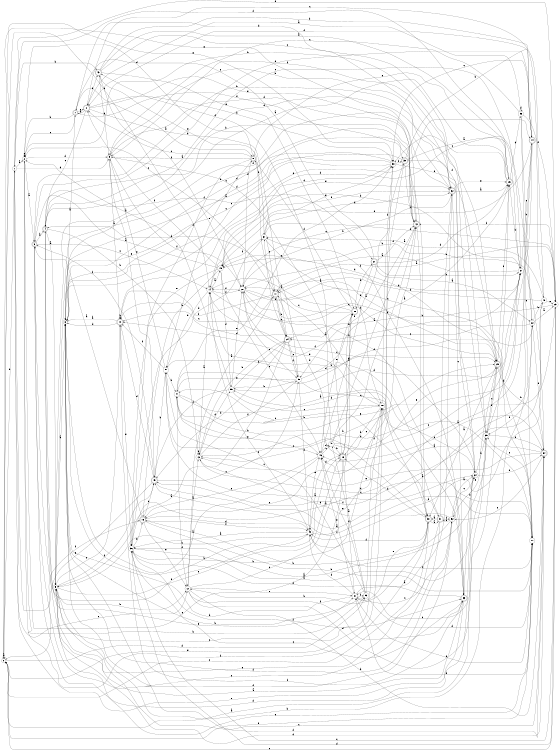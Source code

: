 digraph n46_7 {
__start0 [label="" shape="none"];

rankdir=LR;
size="8,5";

s0 [style="filled", color="black", fillcolor="white" shape="circle", label="0"];
s1 [style="filled", color="black", fillcolor="white" shape="circle", label="1"];
s2 [style="filled", color="black", fillcolor="white" shape="circle", label="2"];
s3 [style="rounded,filled", color="black", fillcolor="white" shape="doublecircle", label="3"];
s4 [style="rounded,filled", color="black", fillcolor="white" shape="doublecircle", label="4"];
s5 [style="filled", color="black", fillcolor="white" shape="circle", label="5"];
s6 [style="filled", color="black", fillcolor="white" shape="circle", label="6"];
s7 [style="rounded,filled", color="black", fillcolor="white" shape="doublecircle", label="7"];
s8 [style="rounded,filled", color="black", fillcolor="white" shape="doublecircle", label="8"];
s9 [style="filled", color="black", fillcolor="white" shape="circle", label="9"];
s10 [style="rounded,filled", color="black", fillcolor="white" shape="doublecircle", label="10"];
s11 [style="rounded,filled", color="black", fillcolor="white" shape="doublecircle", label="11"];
s12 [style="filled", color="black", fillcolor="white" shape="circle", label="12"];
s13 [style="filled", color="black", fillcolor="white" shape="circle", label="13"];
s14 [style="filled", color="black", fillcolor="white" shape="circle", label="14"];
s15 [style="filled", color="black", fillcolor="white" shape="circle", label="15"];
s16 [style="rounded,filled", color="black", fillcolor="white" shape="doublecircle", label="16"];
s17 [style="filled", color="black", fillcolor="white" shape="circle", label="17"];
s18 [style="filled", color="black", fillcolor="white" shape="circle", label="18"];
s19 [style="rounded,filled", color="black", fillcolor="white" shape="doublecircle", label="19"];
s20 [style="rounded,filled", color="black", fillcolor="white" shape="doublecircle", label="20"];
s21 [style="rounded,filled", color="black", fillcolor="white" shape="doublecircle", label="21"];
s22 [style="filled", color="black", fillcolor="white" shape="circle", label="22"];
s23 [style="filled", color="black", fillcolor="white" shape="circle", label="23"];
s24 [style="rounded,filled", color="black", fillcolor="white" shape="doublecircle", label="24"];
s25 [style="filled", color="black", fillcolor="white" shape="circle", label="25"];
s26 [style="rounded,filled", color="black", fillcolor="white" shape="doublecircle", label="26"];
s27 [style="filled", color="black", fillcolor="white" shape="circle", label="27"];
s28 [style="filled", color="black", fillcolor="white" shape="circle", label="28"];
s29 [style="rounded,filled", color="black", fillcolor="white" shape="doublecircle", label="29"];
s30 [style="rounded,filled", color="black", fillcolor="white" shape="doublecircle", label="30"];
s31 [style="rounded,filled", color="black", fillcolor="white" shape="doublecircle", label="31"];
s32 [style="rounded,filled", color="black", fillcolor="white" shape="doublecircle", label="32"];
s33 [style="rounded,filled", color="black", fillcolor="white" shape="doublecircle", label="33"];
s34 [style="filled", color="black", fillcolor="white" shape="circle", label="34"];
s35 [style="filled", color="black", fillcolor="white" shape="circle", label="35"];
s36 [style="filled", color="black", fillcolor="white" shape="circle", label="36"];
s37 [style="filled", color="black", fillcolor="white" shape="circle", label="37"];
s38 [style="filled", color="black", fillcolor="white" shape="circle", label="38"];
s39 [style="rounded,filled", color="black", fillcolor="white" shape="doublecircle", label="39"];
s40 [style="filled", color="black", fillcolor="white" shape="circle", label="40"];
s41 [style="rounded,filled", color="black", fillcolor="white" shape="doublecircle", label="41"];
s42 [style="rounded,filled", color="black", fillcolor="white" shape="doublecircle", label="42"];
s43 [style="rounded,filled", color="black", fillcolor="white" shape="doublecircle", label="43"];
s44 [style="rounded,filled", color="black", fillcolor="white" shape="doublecircle", label="44"];
s45 [style="filled", color="black", fillcolor="white" shape="circle", label="45"];
s46 [style="filled", color="black", fillcolor="white" shape="circle", label="46"];
s47 [style="filled", color="black", fillcolor="white" shape="circle", label="47"];
s48 [style="filled", color="black", fillcolor="white" shape="circle", label="48"];
s49 [style="rounded,filled", color="black", fillcolor="white" shape="doublecircle", label="49"];
s50 [style="filled", color="black", fillcolor="white" shape="circle", label="50"];
s51 [style="filled", color="black", fillcolor="white" shape="circle", label="51"];
s52 [style="filled", color="black", fillcolor="white" shape="circle", label="52"];
s53 [style="filled", color="black", fillcolor="white" shape="circle", label="53"];
s54 [style="rounded,filled", color="black", fillcolor="white" shape="doublecircle", label="54"];
s55 [style="filled", color="black", fillcolor="white" shape="circle", label="55"];
s56 [style="filled", color="black", fillcolor="white" shape="circle", label="56"];
s0 -> s0 [label="a"];
s0 -> s1 [label="b"];
s0 -> s14 [label="c"];
s0 -> s53 [label="d"];
s0 -> s38 [label="e"];
s0 -> s17 [label="f"];
s1 -> s2 [label="a"];
s1 -> s43 [label="b"];
s1 -> s12 [label="c"];
s1 -> s9 [label="d"];
s1 -> s23 [label="e"];
s1 -> s16 [label="f"];
s2 -> s3 [label="a"];
s2 -> s53 [label="b"];
s2 -> s11 [label="c"];
s2 -> s9 [label="d"];
s2 -> s2 [label="e"];
s2 -> s30 [label="f"];
s3 -> s4 [label="a"];
s3 -> s32 [label="b"];
s3 -> s14 [label="c"];
s3 -> s44 [label="d"];
s3 -> s17 [label="e"];
s3 -> s45 [label="f"];
s4 -> s5 [label="a"];
s4 -> s13 [label="b"];
s4 -> s18 [label="c"];
s4 -> s29 [label="d"];
s4 -> s51 [label="e"];
s4 -> s21 [label="f"];
s5 -> s6 [label="a"];
s5 -> s12 [label="b"];
s5 -> s10 [label="c"];
s5 -> s54 [label="d"];
s5 -> s19 [label="e"];
s5 -> s49 [label="f"];
s6 -> s7 [label="a"];
s6 -> s19 [label="b"];
s6 -> s54 [label="c"];
s6 -> s42 [label="d"];
s6 -> s44 [label="e"];
s6 -> s52 [label="f"];
s7 -> s8 [label="a"];
s7 -> s2 [label="b"];
s7 -> s2 [label="c"];
s7 -> s32 [label="d"];
s7 -> s41 [label="e"];
s7 -> s39 [label="f"];
s8 -> s9 [label="a"];
s8 -> s37 [label="b"];
s8 -> s41 [label="c"];
s8 -> s2 [label="d"];
s8 -> s50 [label="e"];
s8 -> s36 [label="f"];
s9 -> s10 [label="a"];
s9 -> s32 [label="b"];
s9 -> s19 [label="c"];
s9 -> s30 [label="d"];
s9 -> s49 [label="e"];
s9 -> s28 [label="f"];
s10 -> s6 [label="a"];
s10 -> s10 [label="b"];
s10 -> s11 [label="c"];
s10 -> s6 [label="d"];
s10 -> s36 [label="e"];
s10 -> s33 [label="f"];
s11 -> s12 [label="a"];
s11 -> s24 [label="b"];
s11 -> s24 [label="c"];
s11 -> s19 [label="d"];
s11 -> s43 [label="e"];
s11 -> s10 [label="f"];
s12 -> s13 [label="a"];
s12 -> s54 [label="b"];
s12 -> s20 [label="c"];
s12 -> s26 [label="d"];
s12 -> s51 [label="e"];
s12 -> s33 [label="f"];
s13 -> s14 [label="a"];
s13 -> s29 [label="b"];
s13 -> s17 [label="c"];
s13 -> s55 [label="d"];
s13 -> s13 [label="e"];
s13 -> s25 [label="f"];
s14 -> s15 [label="a"];
s14 -> s33 [label="b"];
s14 -> s29 [label="c"];
s14 -> s50 [label="d"];
s14 -> s32 [label="e"];
s14 -> s28 [label="f"];
s15 -> s3 [label="a"];
s15 -> s16 [label="b"];
s15 -> s46 [label="c"];
s15 -> s55 [label="d"];
s15 -> s36 [label="e"];
s15 -> s41 [label="f"];
s16 -> s3 [label="a"];
s16 -> s17 [label="b"];
s16 -> s49 [label="c"];
s16 -> s45 [label="d"];
s16 -> s12 [label="e"];
s16 -> s45 [label="f"];
s17 -> s18 [label="a"];
s17 -> s28 [label="b"];
s17 -> s35 [label="c"];
s17 -> s51 [label="d"];
s17 -> s51 [label="e"];
s17 -> s49 [label="f"];
s18 -> s11 [label="a"];
s18 -> s19 [label="b"];
s18 -> s47 [label="c"];
s18 -> s28 [label="d"];
s18 -> s0 [label="e"];
s18 -> s38 [label="f"];
s19 -> s20 [label="a"];
s19 -> s20 [label="b"];
s19 -> s38 [label="c"];
s19 -> s45 [label="d"];
s19 -> s2 [label="e"];
s19 -> s51 [label="f"];
s20 -> s14 [label="a"];
s20 -> s21 [label="b"];
s20 -> s28 [label="c"];
s20 -> s10 [label="d"];
s20 -> s46 [label="e"];
s20 -> s8 [label="f"];
s21 -> s22 [label="a"];
s21 -> s27 [label="b"];
s21 -> s7 [label="c"];
s21 -> s26 [label="d"];
s21 -> s20 [label="e"];
s21 -> s42 [label="f"];
s22 -> s23 [label="a"];
s22 -> s40 [label="b"];
s22 -> s24 [label="c"];
s22 -> s10 [label="d"];
s22 -> s54 [label="e"];
s22 -> s35 [label="f"];
s23 -> s11 [label="a"];
s23 -> s24 [label="b"];
s23 -> s0 [label="c"];
s23 -> s36 [label="d"];
s23 -> s47 [label="e"];
s23 -> s42 [label="f"];
s24 -> s5 [label="a"];
s24 -> s13 [label="b"];
s24 -> s25 [label="c"];
s24 -> s49 [label="d"];
s24 -> s37 [label="e"];
s24 -> s25 [label="f"];
s25 -> s26 [label="a"];
s25 -> s55 [label="b"];
s25 -> s30 [label="c"];
s25 -> s4 [label="d"];
s25 -> s47 [label="e"];
s25 -> s45 [label="f"];
s26 -> s5 [label="a"];
s26 -> s27 [label="b"];
s26 -> s38 [label="c"];
s26 -> s56 [label="d"];
s26 -> s8 [label="e"];
s26 -> s1 [label="f"];
s27 -> s28 [label="a"];
s27 -> s14 [label="b"];
s27 -> s4 [label="c"];
s27 -> s11 [label="d"];
s27 -> s44 [label="e"];
s27 -> s10 [label="f"];
s28 -> s29 [label="a"];
s28 -> s33 [label="b"];
s28 -> s17 [label="c"];
s28 -> s8 [label="d"];
s28 -> s25 [label="e"];
s28 -> s14 [label="f"];
s29 -> s30 [label="a"];
s29 -> s54 [label="b"];
s29 -> s35 [label="c"];
s29 -> s15 [label="d"];
s29 -> s52 [label="e"];
s29 -> s26 [label="f"];
s30 -> s31 [label="a"];
s30 -> s12 [label="b"];
s30 -> s0 [label="c"];
s30 -> s19 [label="d"];
s30 -> s51 [label="e"];
s30 -> s45 [label="f"];
s31 -> s30 [label="a"];
s31 -> s32 [label="b"];
s31 -> s3 [label="c"];
s31 -> s55 [label="d"];
s31 -> s5 [label="e"];
s31 -> s52 [label="f"];
s32 -> s26 [label="a"];
s32 -> s28 [label="b"];
s32 -> s33 [label="c"];
s32 -> s6 [label="d"];
s32 -> s26 [label="e"];
s32 -> s15 [label="f"];
s33 -> s5 [label="a"];
s33 -> s34 [label="b"];
s33 -> s36 [label="c"];
s33 -> s36 [label="d"];
s33 -> s1 [label="e"];
s33 -> s37 [label="f"];
s34 -> s0 [label="a"];
s34 -> s35 [label="b"];
s34 -> s14 [label="c"];
s34 -> s4 [label="d"];
s34 -> s54 [label="e"];
s34 -> s9 [label="f"];
s35 -> s36 [label="a"];
s35 -> s2 [label="b"];
s35 -> s51 [label="c"];
s35 -> s27 [label="d"];
s35 -> s54 [label="e"];
s35 -> s29 [label="f"];
s36 -> s35 [label="a"];
s36 -> s18 [label="b"];
s36 -> s23 [label="c"];
s36 -> s37 [label="d"];
s36 -> s16 [label="e"];
s36 -> s33 [label="f"];
s37 -> s18 [label="a"];
s37 -> s23 [label="b"];
s37 -> s11 [label="c"];
s37 -> s32 [label="d"];
s37 -> s38 [label="e"];
s37 -> s15 [label="f"];
s38 -> s6 [label="a"];
s38 -> s5 [label="b"];
s38 -> s6 [label="c"];
s38 -> s15 [label="d"];
s38 -> s34 [label="e"];
s38 -> s39 [label="f"];
s39 -> s27 [label="a"];
s39 -> s40 [label="b"];
s39 -> s6 [label="c"];
s39 -> s42 [label="d"];
s39 -> s16 [label="e"];
s39 -> s29 [label="f"];
s40 -> s37 [label="a"];
s40 -> s11 [label="b"];
s40 -> s41 [label="c"];
s40 -> s45 [label="d"];
s40 -> s23 [label="e"];
s40 -> s49 [label="f"];
s41 -> s7 [label="a"];
s41 -> s38 [label="b"];
s41 -> s4 [label="c"];
s41 -> s24 [label="d"];
s41 -> s42 [label="e"];
s41 -> s43 [label="f"];
s42 -> s30 [label="a"];
s42 -> s4 [label="b"];
s42 -> s28 [label="c"];
s42 -> s6 [label="d"];
s42 -> s0 [label="e"];
s42 -> s25 [label="f"];
s43 -> s26 [label="a"];
s43 -> s44 [label="b"];
s43 -> s35 [label="c"];
s43 -> s9 [label="d"];
s43 -> s20 [label="e"];
s43 -> s28 [label="f"];
s44 -> s36 [label="a"];
s44 -> s5 [label="b"];
s44 -> s38 [label="c"];
s44 -> s13 [label="d"];
s44 -> s15 [label="e"];
s44 -> s41 [label="f"];
s45 -> s36 [label="a"];
s45 -> s5 [label="b"];
s45 -> s17 [label="c"];
s45 -> s42 [label="d"];
s45 -> s46 [label="e"];
s45 -> s14 [label="f"];
s46 -> s6 [label="a"];
s46 -> s47 [label="b"];
s46 -> s48 [label="c"];
s46 -> s48 [label="d"];
s46 -> s16 [label="e"];
s46 -> s39 [label="f"];
s47 -> s34 [label="a"];
s47 -> s31 [label="b"];
s47 -> s38 [label="c"];
s47 -> s22 [label="d"];
s47 -> s46 [label="e"];
s47 -> s12 [label="f"];
s48 -> s42 [label="a"];
s48 -> s19 [label="b"];
s48 -> s27 [label="c"];
s48 -> s42 [label="d"];
s48 -> s29 [label="e"];
s48 -> s43 [label="f"];
s49 -> s22 [label="a"];
s49 -> s50 [label="b"];
s49 -> s25 [label="c"];
s49 -> s10 [label="d"];
s49 -> s0 [label="e"];
s49 -> s3 [label="f"];
s50 -> s34 [label="a"];
s50 -> s47 [label="b"];
s50 -> s30 [label="c"];
s50 -> s29 [label="d"];
s50 -> s9 [label="e"];
s50 -> s10 [label="f"];
s51 -> s32 [label="a"];
s51 -> s6 [label="b"];
s51 -> s52 [label="c"];
s51 -> s45 [label="d"];
s51 -> s46 [label="e"];
s51 -> s53 [label="f"];
s52 -> s34 [label="a"];
s52 -> s16 [label="b"];
s52 -> s34 [label="c"];
s52 -> s13 [label="d"];
s52 -> s31 [label="e"];
s52 -> s6 [label="f"];
s53 -> s48 [label="a"];
s53 -> s6 [label="b"];
s53 -> s50 [label="c"];
s53 -> s17 [label="d"];
s53 -> s46 [label="e"];
s53 -> s18 [label="f"];
s54 -> s46 [label="a"];
s54 -> s15 [label="b"];
s54 -> s52 [label="c"];
s54 -> s46 [label="d"];
s54 -> s13 [label="e"];
s54 -> s5 [label="f"];
s55 -> s2 [label="a"];
s55 -> s24 [label="b"];
s55 -> s18 [label="c"];
s55 -> s27 [label="d"];
s55 -> s28 [label="e"];
s55 -> s49 [label="f"];
s56 -> s41 [label="a"];
s56 -> s22 [label="b"];
s56 -> s9 [label="c"];
s56 -> s56 [label="d"];
s56 -> s17 [label="e"];
s56 -> s23 [label="f"];

}